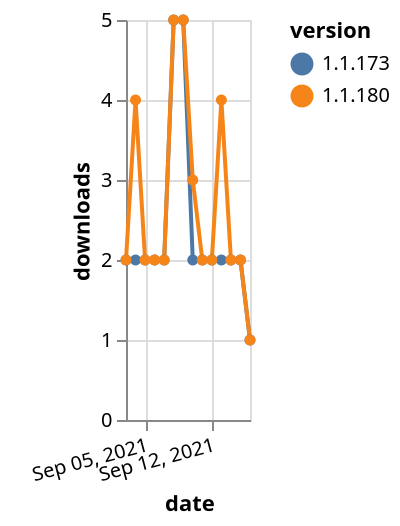 {"$schema": "https://vega.github.io/schema/vega-lite/v5.json", "description": "A simple bar chart with embedded data.", "data": {"values": [{"date": "2021-09-03", "total": 3599, "delta": 2, "version": "1.1.173"}, {"date": "2021-09-04", "total": 3601, "delta": 2, "version": "1.1.173"}, {"date": "2021-09-05", "total": 3603, "delta": 2, "version": "1.1.173"}, {"date": "2021-09-06", "total": 3605, "delta": 2, "version": "1.1.173"}, {"date": "2021-09-07", "total": 3607, "delta": 2, "version": "1.1.173"}, {"date": "2021-09-08", "total": 3612, "delta": 5, "version": "1.1.173"}, {"date": "2021-09-09", "total": 3617, "delta": 5, "version": "1.1.173"}, {"date": "2021-09-10", "total": 3619, "delta": 2, "version": "1.1.173"}, {"date": "2021-09-11", "total": 3621, "delta": 2, "version": "1.1.173"}, {"date": "2021-09-12", "total": 3623, "delta": 2, "version": "1.1.173"}, {"date": "2021-09-13", "total": 3625, "delta": 2, "version": "1.1.173"}, {"date": "2021-09-14", "total": 3627, "delta": 2, "version": "1.1.173"}, {"date": "2021-09-15", "total": 3629, "delta": 2, "version": "1.1.173"}, {"date": "2021-09-16", "total": 3630, "delta": 1, "version": "1.1.173"}, {"date": "2021-09-03", "total": 3813, "delta": 2, "version": "1.1.180"}, {"date": "2021-09-04", "total": 3817, "delta": 4, "version": "1.1.180"}, {"date": "2021-09-05", "total": 3819, "delta": 2, "version": "1.1.180"}, {"date": "2021-09-06", "total": 3821, "delta": 2, "version": "1.1.180"}, {"date": "2021-09-07", "total": 3823, "delta": 2, "version": "1.1.180"}, {"date": "2021-09-08", "total": 3828, "delta": 5, "version": "1.1.180"}, {"date": "2021-09-09", "total": 3833, "delta": 5, "version": "1.1.180"}, {"date": "2021-09-10", "total": 3836, "delta": 3, "version": "1.1.180"}, {"date": "2021-09-11", "total": 3838, "delta": 2, "version": "1.1.180"}, {"date": "2021-09-12", "total": 3840, "delta": 2, "version": "1.1.180"}, {"date": "2021-09-13", "total": 3844, "delta": 4, "version": "1.1.180"}, {"date": "2021-09-14", "total": 3846, "delta": 2, "version": "1.1.180"}, {"date": "2021-09-15", "total": 3848, "delta": 2, "version": "1.1.180"}, {"date": "2021-09-16", "total": 3849, "delta": 1, "version": "1.1.180"}]}, "width": "container", "mark": {"type": "line", "point": {"filled": true}}, "encoding": {"x": {"field": "date", "type": "temporal", "timeUnit": "yearmonthdate", "title": "date", "axis": {"labelAngle": -15}}, "y": {"field": "delta", "type": "quantitative", "title": "downloads"}, "color": {"field": "version", "type": "nominal"}, "tooltip": {"field": "delta"}}}